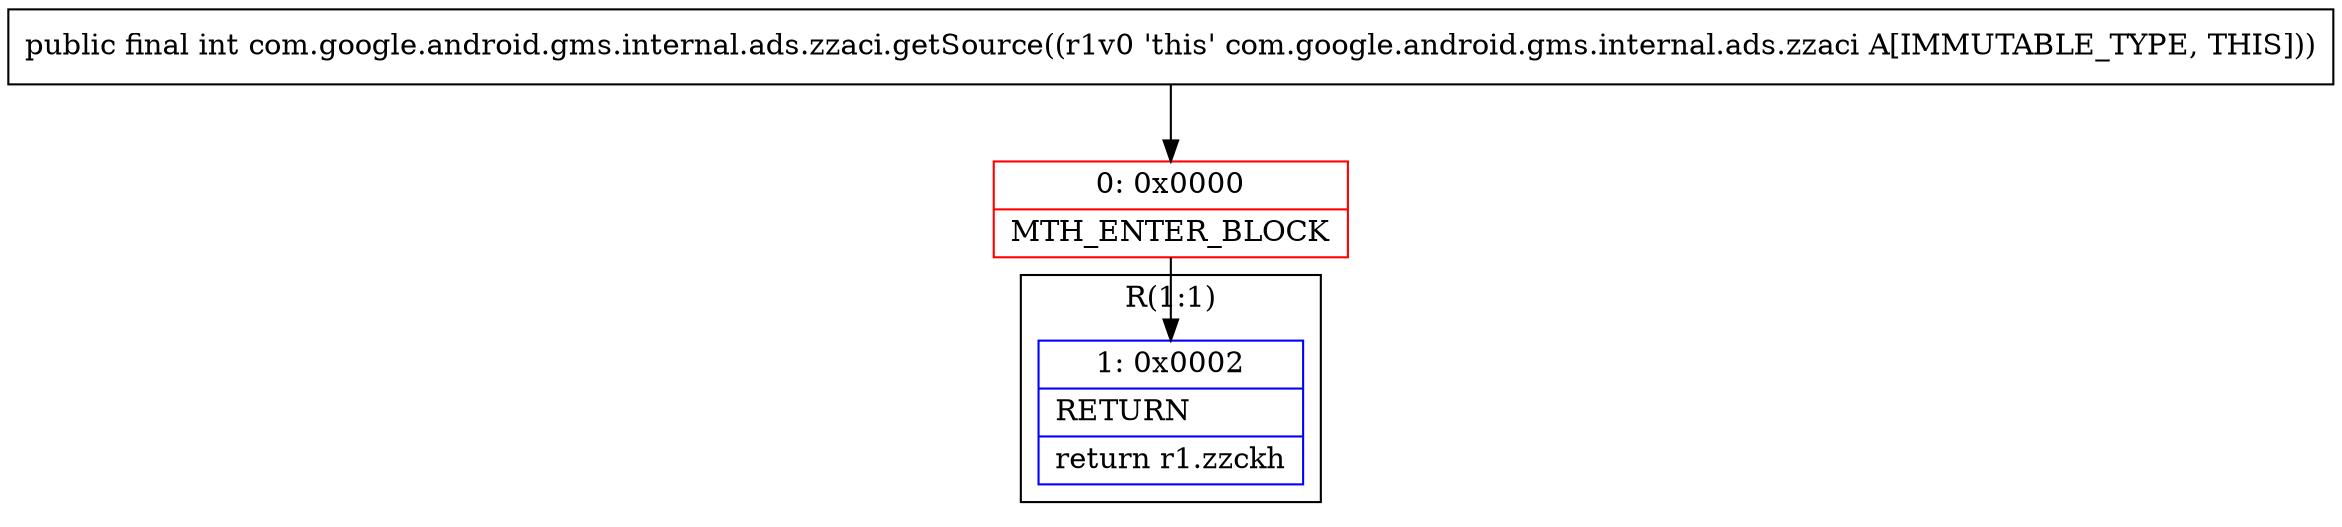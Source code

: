 digraph "CFG forcom.google.android.gms.internal.ads.zzaci.getSource()I" {
subgraph cluster_Region_1162431221 {
label = "R(1:1)";
node [shape=record,color=blue];
Node_1 [shape=record,label="{1\:\ 0x0002|RETURN\l|return r1.zzckh\l}"];
}
Node_0 [shape=record,color=red,label="{0\:\ 0x0000|MTH_ENTER_BLOCK\l}"];
MethodNode[shape=record,label="{public final int com.google.android.gms.internal.ads.zzaci.getSource((r1v0 'this' com.google.android.gms.internal.ads.zzaci A[IMMUTABLE_TYPE, THIS])) }"];
MethodNode -> Node_0;
Node_0 -> Node_1;
}

